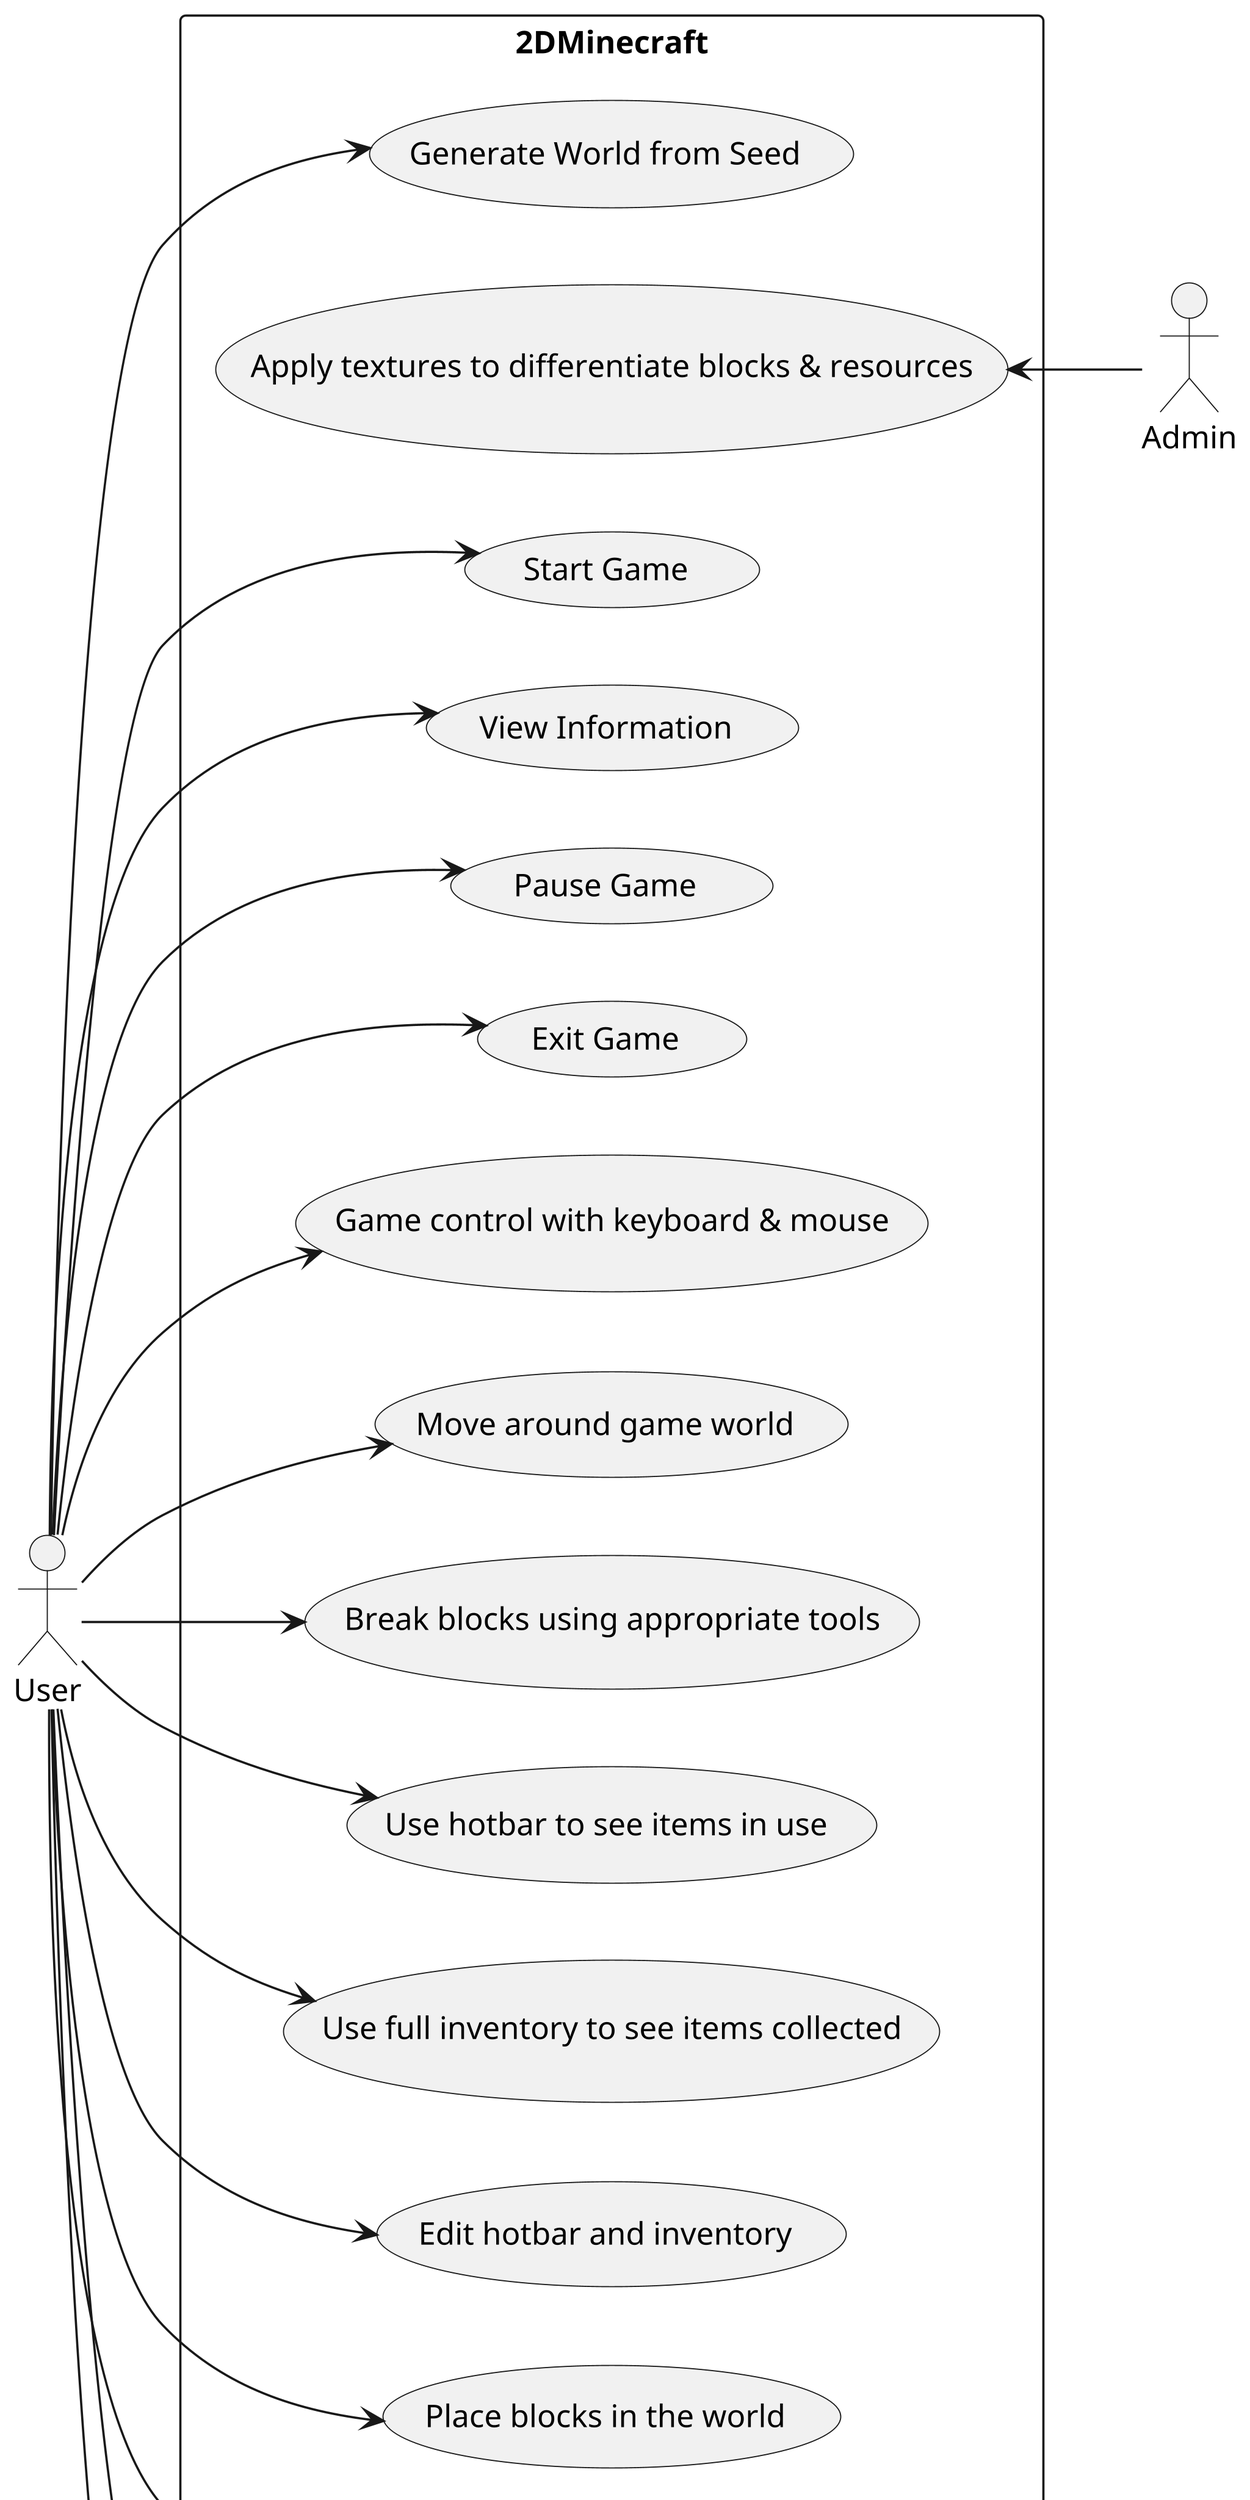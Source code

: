 @startuml uc
skinparam Dpi 350
skinparam Shadowing false
skinparam Monochrome true

left to right direction
skinparam packageStyle rectangle
actor User
actor Admin
rectangle 2DMinecraft {
  User --> (Generate World from Seed)
  (Apply textures to differentiate blocks & resources) <-- Admin
  User --> (Start Game)
  User --> (View Information) 
  User --> (Pause Game)
  User --> (Exit Game)
  User --> (Game control with keyboard & mouse) 
  User --> (Move around game world)
  User --> (Break blocks using appropriate tools)
  User --> (Use hotbar to see items in use)
  User --> (Use full inventory to see items collected)
  User --> (Edit hotbar and inventory)
  User --> (Place blocks in the world) 
  User --> (Craft new items, blocks & tools) 
  User --> (Achieve end item - Complete game)
  User --> (Listen to interactive audio)
}
@enduml